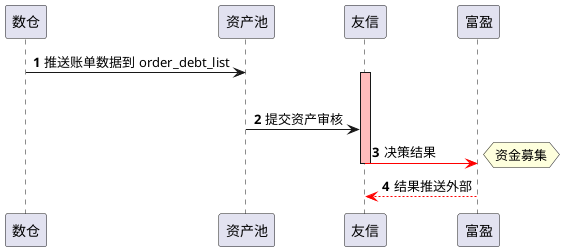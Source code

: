 @startuml
skinparam responseMessageBelowArrow true
hide unlinked
participant 数仓 as s
participant 资产池 as z
participant 友信 as y
participant 富盈 as f
autonumber
s -> z : 推送账单数据到 order_debt_list
activate y #FFBBBB
||25|
'autonumber2.1
z -> y: 提交资产审核
y -[#red]> f: 决策结果
deactivate y
hnote right: 资金募集

'autonumber3

return 结果推送外部

@enduml


